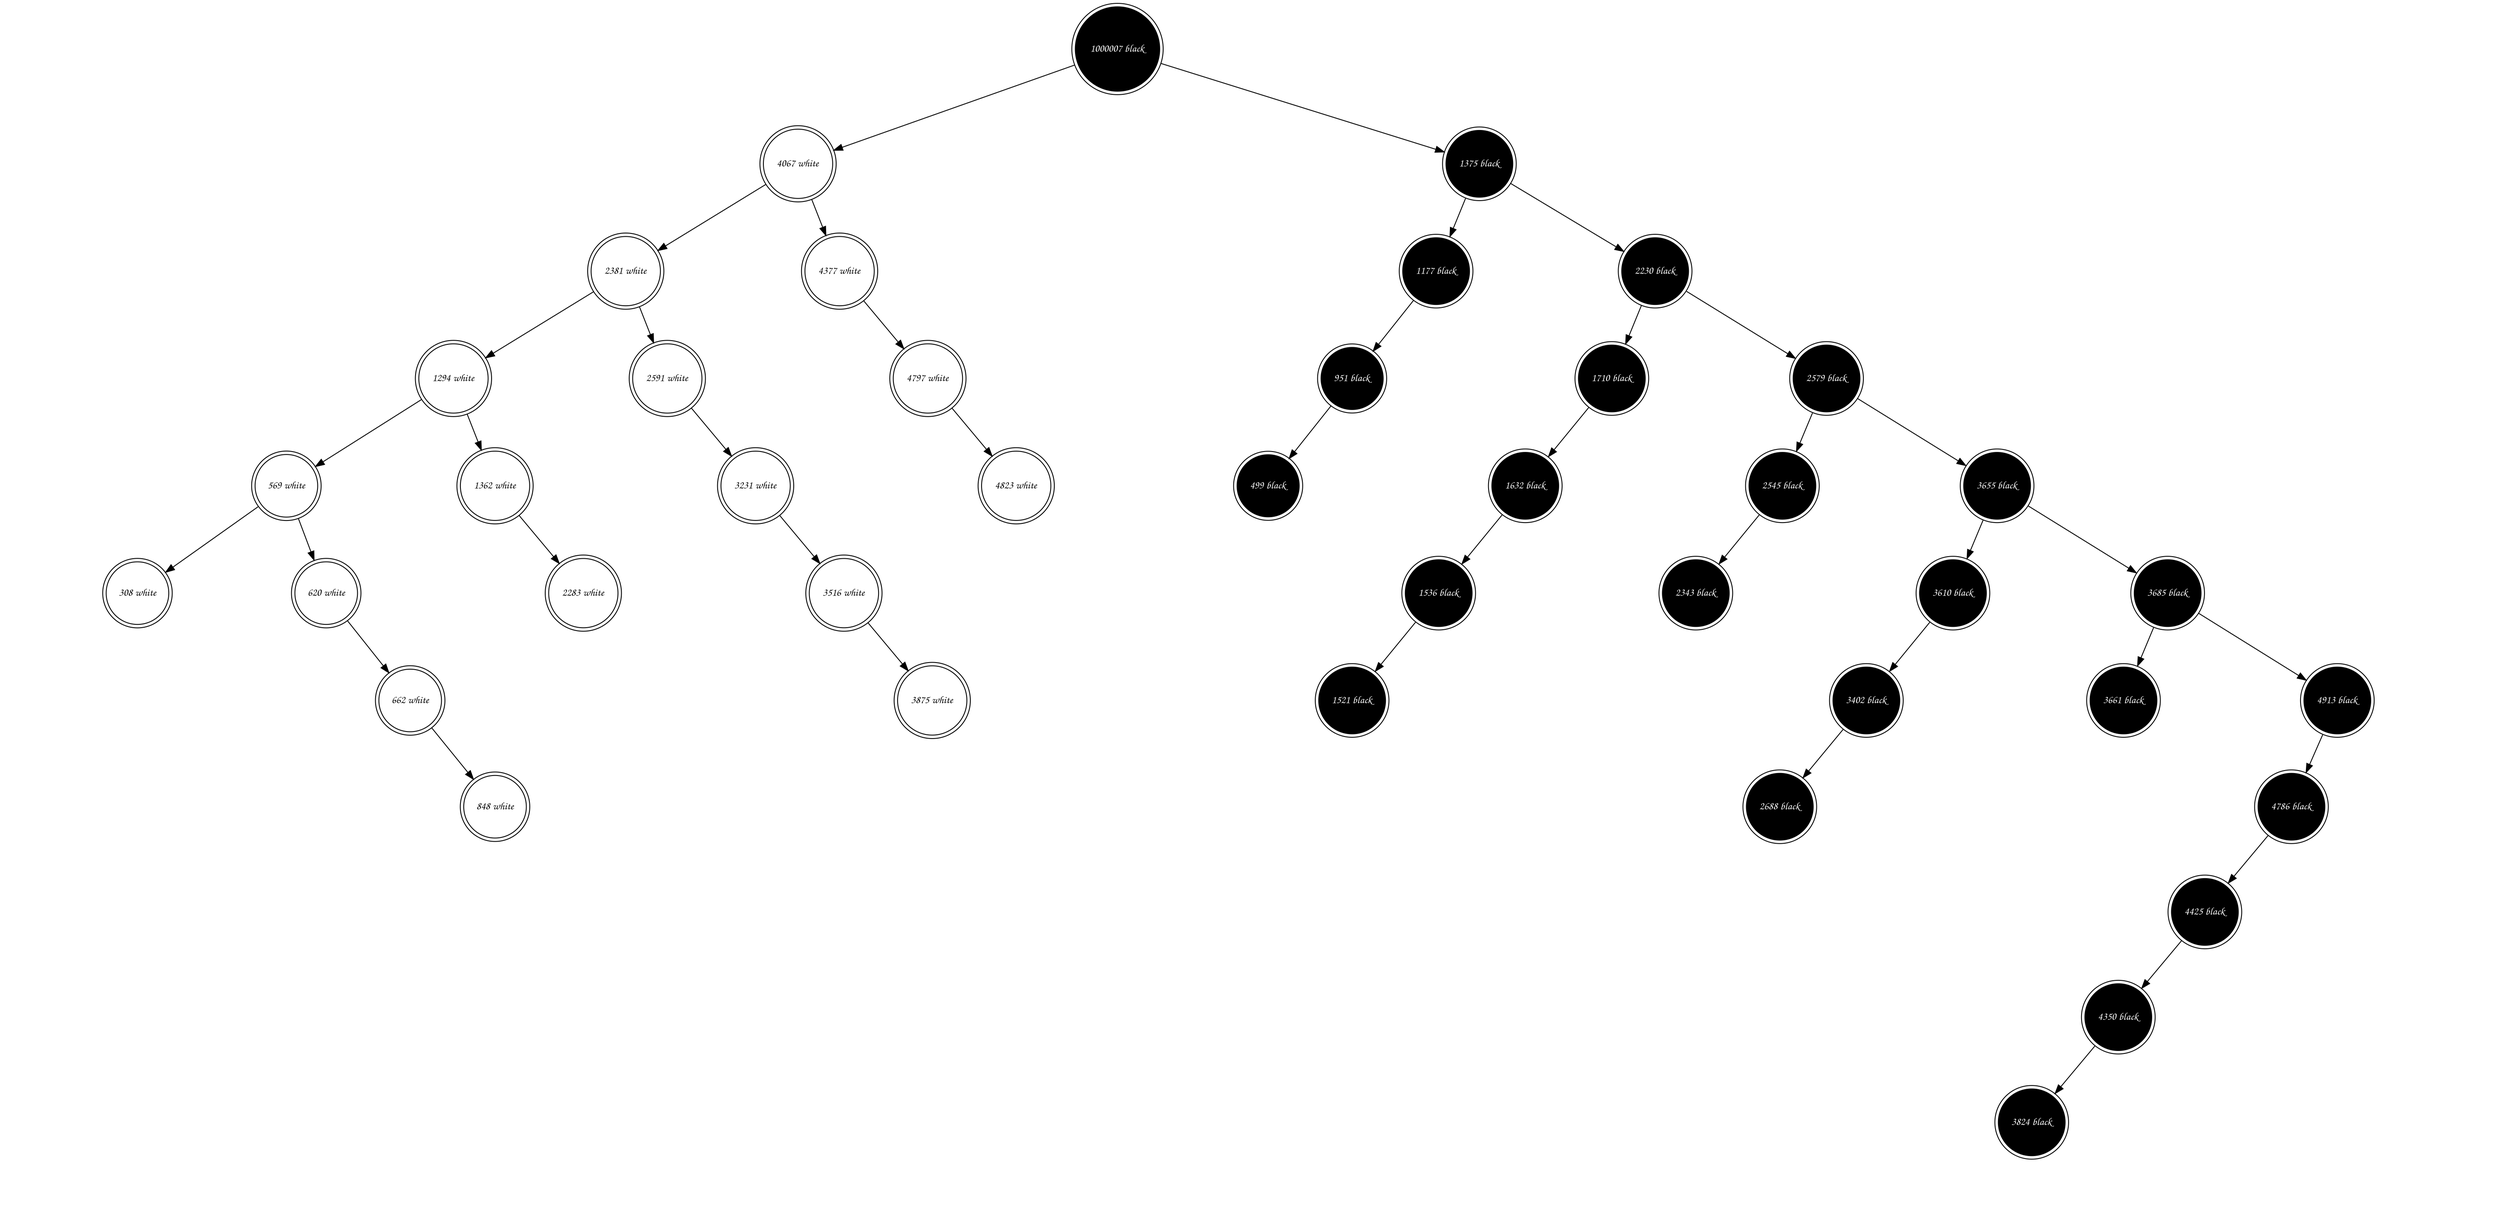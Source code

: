 digraph arbre {
	ordering = out;
	splines = false;
	"1000007 black" [style=filled, fillcolor="black", fontcolor="white", fontsize=12, shape=doublecircle, fontname="Comic Sans MS"];
	"4067 white" [style=filled, fillcolor="white", fontcolor="black", fontsize=12, shape=doublecircle, fontname="Comic Sans MS"];
	"1000007 black" -> "4067 white";
	"NIL0" [style=invis];
	"1000007 black" -> "NIL0" [style=invis];
	"1375 black" [style=filled, fillcolor="black", fontcolor="white", fontsize=12, shape=doublecircle, fontname="Comic Sans MS"];
	"1000007 black" -> "1375 black";
	"4067 white" [style=filled, fillcolor="white", fontcolor="black", fontsize=12, shape=doublecircle, fontname="Comic Sans MS"];
	"2381 white" [style=filled, fillcolor="white", fontcolor="black", fontsize=12, shape=doublecircle, fontname="Comic Sans MS"];
	"4067 white" -> "2381 white";
	"NIL1" [style=invis];
	"4067 white" -> "NIL1" [style=invis];
	"4377 white" [style=filled, fillcolor="white", fontcolor="black", fontsize=12, shape=doublecircle, fontname="Comic Sans MS"];
	"4067 white" -> "4377 white";
	"2381 white" [style=filled, fillcolor="white", fontcolor="black", fontsize=12, shape=doublecircle, fontname="Comic Sans MS"];
	"1294 white" [style=filled, fillcolor="white", fontcolor="black", fontsize=12, shape=doublecircle, fontname="Comic Sans MS"];
	"2381 white" -> "1294 white";
	"NIL2" [style=invis];
	"2381 white" -> "NIL2" [style=invis];
	"2591 white" [style=filled, fillcolor="white", fontcolor="black", fontsize=12, shape=doublecircle, fontname="Comic Sans MS"];
	"2381 white" -> "2591 white";
	"1294 white" [style=filled, fillcolor="white", fontcolor="black", fontsize=12, shape=doublecircle, fontname="Comic Sans MS"];
	"569 white" [style=filled, fillcolor="white", fontcolor="black", fontsize=12, shape=doublecircle, fontname="Comic Sans MS"];
	"1294 white" -> "569 white";
	"NIL3" [style=invis];
	"1294 white" -> "NIL3" [style=invis];
	"1362 white" [style=filled, fillcolor="white", fontcolor="black", fontsize=12, shape=doublecircle, fontname="Comic Sans MS"];
	"1294 white" -> "1362 white";
	"569 white" [style=filled, fillcolor="white", fontcolor="black", fontsize=12, shape=doublecircle, fontname="Comic Sans MS"];
	"308 white" [style=filled, fillcolor="white", fontcolor="black", fontsize=12, shape=doublecircle, fontname="Comic Sans MS"];
	"569 white" -> "308 white";
	"NIL4" [style=invis];
	"569 white" -> "NIL4" [style=invis];
	"620 white" [style=filled, fillcolor="white", fontcolor="black", fontsize=12, shape=doublecircle, fontname="Comic Sans MS"];
	"569 white" -> "620 white";
	"308 white" [style=filled, fillcolor="white", fontcolor="black", fontsize=12, shape=doublecircle, fontname="Comic Sans MS"];
	"NIL5" [style=invis];
	"308 white" -> "NIL5" [style=invis];
	"NIL6" [style=invis];
	"308 white" -> "NIL6" [style=invis];
	"NIL7" [style=invis];
	"308 white" -> "NIL7" [style=invis];
	"620 white" [style=filled, fillcolor="white", fontcolor="black", fontsize=12, shape=doublecircle, fontname="Comic Sans MS"];
	"NIL8" [style=invis];
	"620 white" -> "NIL8" [style=invis];
	"NIL9" [style=invis];
	"620 white" -> "NIL9" [style=invis];
	"662 white" [style=filled, fillcolor="white", fontcolor="black", fontsize=12, shape=doublecircle, fontname="Comic Sans MS"];
	"620 white" -> "662 white";
	"662 white" [style=filled, fillcolor="white", fontcolor="black", fontsize=12, shape=doublecircle, fontname="Comic Sans MS"];
	"NIL10" [style=invis];
	"662 white" -> "NIL10" [style=invis];
	"NIL11" [style=invis];
	"662 white" -> "NIL11" [style=invis];
	"848 white" [style=filled, fillcolor="white", fontcolor="black", fontsize=12, shape=doublecircle, fontname="Comic Sans MS"];
	"662 white" -> "848 white";
	"848 white" [style=filled, fillcolor="white", fontcolor="black", fontsize=12, shape=doublecircle, fontname="Comic Sans MS"];
	"NIL12" [style=invis];
	"848 white" -> "NIL12" [style=invis];
	"NIL13" [style=invis];
	"848 white" -> "NIL13" [style=invis];
	"NIL14" [style=invis];
	"848 white" -> "NIL14" [style=invis];
	"1362 white" [style=filled, fillcolor="white", fontcolor="black", fontsize=12, shape=doublecircle, fontname="Comic Sans MS"];
	"NIL15" [style=invis];
	"1362 white" -> "NIL15" [style=invis];
	"NIL16" [style=invis];
	"1362 white" -> "NIL16" [style=invis];
	"2283 white" [style=filled, fillcolor="white", fontcolor="black", fontsize=12, shape=doublecircle, fontname="Comic Sans MS"];
	"1362 white" -> "2283 white";
	"2283 white" [style=filled, fillcolor="white", fontcolor="black", fontsize=12, shape=doublecircle, fontname="Comic Sans MS"];
	"NIL17" [style=invis];
	"2283 white" -> "NIL17" [style=invis];
	"NIL18" [style=invis];
	"2283 white" -> "NIL18" [style=invis];
	"NIL19" [style=invis];
	"2283 white" -> "NIL19" [style=invis];
	"2591 white" [style=filled, fillcolor="white", fontcolor="black", fontsize=12, shape=doublecircle, fontname="Comic Sans MS"];
	"NIL20" [style=invis];
	"2591 white" -> "NIL20" [style=invis];
	"NIL21" [style=invis];
	"2591 white" -> "NIL21" [style=invis];
	"3231 white" [style=filled, fillcolor="white", fontcolor="black", fontsize=12, shape=doublecircle, fontname="Comic Sans MS"];
	"2591 white" -> "3231 white";
	"3231 white" [style=filled, fillcolor="white", fontcolor="black", fontsize=12, shape=doublecircle, fontname="Comic Sans MS"];
	"NIL22" [style=invis];
	"3231 white" -> "NIL22" [style=invis];
	"NIL23" [style=invis];
	"3231 white" -> "NIL23" [style=invis];
	"3516 white" [style=filled, fillcolor="white", fontcolor="black", fontsize=12, shape=doublecircle, fontname="Comic Sans MS"];
	"3231 white" -> "3516 white";
	"3516 white" [style=filled, fillcolor="white", fontcolor="black", fontsize=12, shape=doublecircle, fontname="Comic Sans MS"];
	"NIL24" [style=invis];
	"3516 white" -> "NIL24" [style=invis];
	"NIL25" [style=invis];
	"3516 white" -> "NIL25" [style=invis];
	"3875 white" [style=filled, fillcolor="white", fontcolor="black", fontsize=12, shape=doublecircle, fontname="Comic Sans MS"];
	"3516 white" -> "3875 white";
	"3875 white" [style=filled, fillcolor="white", fontcolor="black", fontsize=12, shape=doublecircle, fontname="Comic Sans MS"];
	"NIL26" [style=invis];
	"3875 white" -> "NIL26" [style=invis];
	"NIL27" [style=invis];
	"3875 white" -> "NIL27" [style=invis];
	"NIL28" [style=invis];
	"3875 white" -> "NIL28" [style=invis];
	"4377 white" [style=filled, fillcolor="white", fontcolor="black", fontsize=12, shape=doublecircle, fontname="Comic Sans MS"];
	"NIL29" [style=invis];
	"4377 white" -> "NIL29" [style=invis];
	"NIL30" [style=invis];
	"4377 white" -> "NIL30" [style=invis];
	"4797 white" [style=filled, fillcolor="white", fontcolor="black", fontsize=12, shape=doublecircle, fontname="Comic Sans MS"];
	"4377 white" -> "4797 white";
	"4797 white" [style=filled, fillcolor="white", fontcolor="black", fontsize=12, shape=doublecircle, fontname="Comic Sans MS"];
	"NIL31" [style=invis];
	"4797 white" -> "NIL31" [style=invis];
	"NIL32" [style=invis];
	"4797 white" -> "NIL32" [style=invis];
	"4823 white" [style=filled, fillcolor="white", fontcolor="black", fontsize=12, shape=doublecircle, fontname="Comic Sans MS"];
	"4797 white" -> "4823 white";
	"4823 white" [style=filled, fillcolor="white", fontcolor="black", fontsize=12, shape=doublecircle, fontname="Comic Sans MS"];
	"NIL33" [style=invis];
	"4823 white" -> "NIL33" [style=invis];
	"NIL34" [style=invis];
	"4823 white" -> "NIL34" [style=invis];
	"NIL35" [style=invis];
	"4823 white" -> "NIL35" [style=invis];
	"1375 black" [style=filled, fillcolor="black", fontcolor="white", fontsize=12, shape=doublecircle, fontname="Comic Sans MS"];
	"1177 black" [style=filled, fillcolor="black", fontcolor="white", fontsize=12, shape=doublecircle, fontname="Comic Sans MS"];
	"1375 black" -> "1177 black";
	"NIL36" [style=invis];
	"1375 black" -> "NIL36" [style=invis];
	"2230 black" [style=filled, fillcolor="black", fontcolor="white", fontsize=12, shape=doublecircle, fontname="Comic Sans MS"];
	"1375 black" -> "2230 black";
	"1177 black" [style=filled, fillcolor="black", fontcolor="white", fontsize=12, shape=doublecircle, fontname="Comic Sans MS"];
	"951 black" [style=filled, fillcolor="black", fontcolor="white", fontsize=12, shape=doublecircle, fontname="Comic Sans MS"];
	"1177 black" -> "951 black";
	"NIL37" [style=invis];
	"1177 black" -> "NIL37" [style=invis];
	"NIL38" [style=invis];
	"1177 black" -> "NIL38" [style=invis];
	"951 black" [style=filled, fillcolor="black", fontcolor="white", fontsize=12, shape=doublecircle, fontname="Comic Sans MS"];
	"499 black" [style=filled, fillcolor="black", fontcolor="white", fontsize=12, shape=doublecircle, fontname="Comic Sans MS"];
	"951 black" -> "499 black";
	"NIL39" [style=invis];
	"951 black" -> "NIL39" [style=invis];
	"NIL40" [style=invis];
	"951 black" -> "NIL40" [style=invis];
	"499 black" [style=filled, fillcolor="black", fontcolor="white", fontsize=12, shape=doublecircle, fontname="Comic Sans MS"];
	"NIL41" [style=invis];
	"499 black" -> "NIL41" [style=invis];
	"NIL42" [style=invis];
	"499 black" -> "NIL42" [style=invis];
	"NIL43" [style=invis];
	"499 black" -> "NIL43" [style=invis];
	"2230 black" [style=filled, fillcolor="black", fontcolor="white", fontsize=12, shape=doublecircle, fontname="Comic Sans MS"];
	"1710 black" [style=filled, fillcolor="black", fontcolor="white", fontsize=12, shape=doublecircle, fontname="Comic Sans MS"];
	"2230 black" -> "1710 black";
	"NIL44" [style=invis];
	"2230 black" -> "NIL44" [style=invis];
	"2579 black" [style=filled, fillcolor="black", fontcolor="white", fontsize=12, shape=doublecircle, fontname="Comic Sans MS"];
	"2230 black" -> "2579 black";
	"1710 black" [style=filled, fillcolor="black", fontcolor="white", fontsize=12, shape=doublecircle, fontname="Comic Sans MS"];
	"1632 black" [style=filled, fillcolor="black", fontcolor="white", fontsize=12, shape=doublecircle, fontname="Comic Sans MS"];
	"1710 black" -> "1632 black";
	"NIL45" [style=invis];
	"1710 black" -> "NIL45" [style=invis];
	"NIL46" [style=invis];
	"1710 black" -> "NIL46" [style=invis];
	"1632 black" [style=filled, fillcolor="black", fontcolor="white", fontsize=12, shape=doublecircle, fontname="Comic Sans MS"];
	"1536 black" [style=filled, fillcolor="black", fontcolor="white", fontsize=12, shape=doublecircle, fontname="Comic Sans MS"];
	"1632 black" -> "1536 black";
	"NIL47" [style=invis];
	"1632 black" -> "NIL47" [style=invis];
	"NIL48" [style=invis];
	"1632 black" -> "NIL48" [style=invis];
	"1536 black" [style=filled, fillcolor="black", fontcolor="white", fontsize=12, shape=doublecircle, fontname="Comic Sans MS"];
	"1521 black" [style=filled, fillcolor="black", fontcolor="white", fontsize=12, shape=doublecircle, fontname="Comic Sans MS"];
	"1536 black" -> "1521 black";
	"NIL49" [style=invis];
	"1536 black" -> "NIL49" [style=invis];
	"NIL50" [style=invis];
	"1536 black" -> "NIL50" [style=invis];
	"1521 black" [style=filled, fillcolor="black", fontcolor="white", fontsize=12, shape=doublecircle, fontname="Comic Sans MS"];
	"NIL51" [style=invis];
	"1521 black" -> "NIL51" [style=invis];
	"NIL52" [style=invis];
	"1521 black" -> "NIL52" [style=invis];
	"NIL53" [style=invis];
	"1521 black" -> "NIL53" [style=invis];
	"2579 black" [style=filled, fillcolor="black", fontcolor="white", fontsize=12, shape=doublecircle, fontname="Comic Sans MS"];
	"2545 black" [style=filled, fillcolor="black", fontcolor="white", fontsize=12, shape=doublecircle, fontname="Comic Sans MS"];
	"2579 black" -> "2545 black";
	"NIL54" [style=invis];
	"2579 black" -> "NIL54" [style=invis];
	"3655 black" [style=filled, fillcolor="black", fontcolor="white", fontsize=12, shape=doublecircle, fontname="Comic Sans MS"];
	"2579 black" -> "3655 black";
	"2545 black" [style=filled, fillcolor="black", fontcolor="white", fontsize=12, shape=doublecircle, fontname="Comic Sans MS"];
	"2343 black" [style=filled, fillcolor="black", fontcolor="white", fontsize=12, shape=doublecircle, fontname="Comic Sans MS"];
	"2545 black" -> "2343 black";
	"NIL55" [style=invis];
	"2545 black" -> "NIL55" [style=invis];
	"NIL56" [style=invis];
	"2545 black" -> "NIL56" [style=invis];
	"2343 black" [style=filled, fillcolor="black", fontcolor="white", fontsize=12, shape=doublecircle, fontname="Comic Sans MS"];
	"NIL57" [style=invis];
	"2343 black" -> "NIL57" [style=invis];
	"NIL58" [style=invis];
	"2343 black" -> "NIL58" [style=invis];
	"NIL59" [style=invis];
	"2343 black" -> "NIL59" [style=invis];
	"3655 black" [style=filled, fillcolor="black", fontcolor="white", fontsize=12, shape=doublecircle, fontname="Comic Sans MS"];
	"3610 black" [style=filled, fillcolor="black", fontcolor="white", fontsize=12, shape=doublecircle, fontname="Comic Sans MS"];
	"3655 black" -> "3610 black";
	"NIL60" [style=invis];
	"3655 black" -> "NIL60" [style=invis];
	"3685 black" [style=filled, fillcolor="black", fontcolor="white", fontsize=12, shape=doublecircle, fontname="Comic Sans MS"];
	"3655 black" -> "3685 black";
	"3610 black" [style=filled, fillcolor="black", fontcolor="white", fontsize=12, shape=doublecircle, fontname="Comic Sans MS"];
	"3402 black" [style=filled, fillcolor="black", fontcolor="white", fontsize=12, shape=doublecircle, fontname="Comic Sans MS"];
	"3610 black" -> "3402 black";
	"NIL61" [style=invis];
	"3610 black" -> "NIL61" [style=invis];
	"NIL62" [style=invis];
	"3610 black" -> "NIL62" [style=invis];
	"3402 black" [style=filled, fillcolor="black", fontcolor="white", fontsize=12, shape=doublecircle, fontname="Comic Sans MS"];
	"2688 black" [style=filled, fillcolor="black", fontcolor="white", fontsize=12, shape=doublecircle, fontname="Comic Sans MS"];
	"3402 black" -> "2688 black";
	"NIL63" [style=invis];
	"3402 black" -> "NIL63" [style=invis];
	"NIL64" [style=invis];
	"3402 black" -> "NIL64" [style=invis];
	"2688 black" [style=filled, fillcolor="black", fontcolor="white", fontsize=12, shape=doublecircle, fontname="Comic Sans MS"];
	"NIL65" [style=invis];
	"2688 black" -> "NIL65" [style=invis];
	"NIL66" [style=invis];
	"2688 black" -> "NIL66" [style=invis];
	"NIL67" [style=invis];
	"2688 black" -> "NIL67" [style=invis];
	"3685 black" [style=filled, fillcolor="black", fontcolor="white", fontsize=12, shape=doublecircle, fontname="Comic Sans MS"];
	"3661 black" [style=filled, fillcolor="black", fontcolor="white", fontsize=12, shape=doublecircle, fontname="Comic Sans MS"];
	"3685 black" -> "3661 black";
	"NIL68" [style=invis];
	"3685 black" -> "NIL68" [style=invis];
	"4913 black" [style=filled, fillcolor="black", fontcolor="white", fontsize=12, shape=doublecircle, fontname="Comic Sans MS"];
	"3685 black" -> "4913 black";
	"3661 black" [style=filled, fillcolor="black", fontcolor="white", fontsize=12, shape=doublecircle, fontname="Comic Sans MS"];
	"NIL69" [style=invis];
	"3661 black" -> "NIL69" [style=invis];
	"NIL70" [style=invis];
	"3661 black" -> "NIL70" [style=invis];
	"NIL71" [style=invis];
	"3661 black" -> "NIL71" [style=invis];
	"4913 black" [style=filled, fillcolor="black", fontcolor="white", fontsize=12, shape=doublecircle, fontname="Comic Sans MS"];
	"4786 black" [style=filled, fillcolor="black", fontcolor="white", fontsize=12, shape=doublecircle, fontname="Comic Sans MS"];
	"4913 black" -> "4786 black";
	"NIL72" [style=invis];
	"4913 black" -> "NIL72" [style=invis];
	"NIL73" [style=invis];
	"4913 black" -> "NIL73" [style=invis];
	"4786 black" [style=filled, fillcolor="black", fontcolor="white", fontsize=12, shape=doublecircle, fontname="Comic Sans MS"];
	"4425 black" [style=filled, fillcolor="black", fontcolor="white", fontsize=12, shape=doublecircle, fontname="Comic Sans MS"];
	"4786 black" -> "4425 black";
	"NIL74" [style=invis];
	"4786 black" -> "NIL74" [style=invis];
	"NIL75" [style=invis];
	"4786 black" -> "NIL75" [style=invis];
	"4425 black" [style=filled, fillcolor="black", fontcolor="white", fontsize=12, shape=doublecircle, fontname="Comic Sans MS"];
	"4350 black" [style=filled, fillcolor="black", fontcolor="white", fontsize=12, shape=doublecircle, fontname="Comic Sans MS"];
	"4425 black" -> "4350 black";
	"NIL76" [style=invis];
	"4425 black" -> "NIL76" [style=invis];
	"NIL77" [style=invis];
	"4425 black" -> "NIL77" [style=invis];
	"4350 black" [style=filled, fillcolor="black", fontcolor="white", fontsize=12, shape=doublecircle, fontname="Comic Sans MS"];
	"3824 black" [style=filled, fillcolor="black", fontcolor="white", fontsize=12, shape=doublecircle, fontname="Comic Sans MS"];
	"4350 black" -> "3824 black";
	"NIL78" [style=invis];
	"4350 black" -> "NIL78" [style=invis];
	"NIL79" [style=invis];
	"4350 black" -> "NIL79" [style=invis];
	"3824 black" [style=filled, fillcolor="black", fontcolor="white", fontsize=12, shape=doublecircle, fontname="Comic Sans MS"];
	"NIL80" [style=invis];
	"3824 black" -> "NIL80" [style=invis];
	"NIL81" [style=invis];
	"3824 black" -> "NIL81" [style=invis];
	"NIL82" [style=invis];
	"3824 black" -> "NIL82" [style=invis];
}
